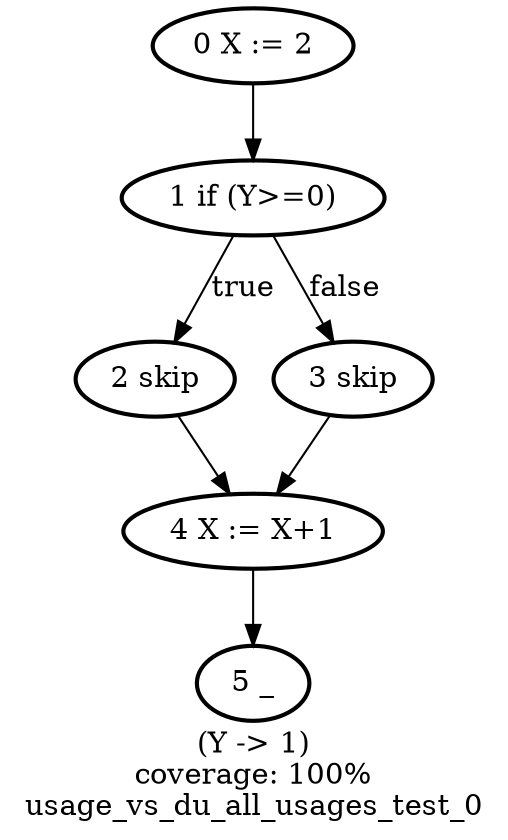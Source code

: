 digraph usage_vs_du_all_usages_test_0 {
	label = "(Y -> 1)
coverage: 100%
usage_vs_du_all_usages_test_0"
	"2 skip" [style = bold]
	"0 X := 2" -> "1 if (Y>=0)"
	"1 if (Y>=0)" -> "2 skip" [label = true]
	"5 _" [style = bold]
	"4 X := X+1" -> "5 _"
	"1 if (Y>=0)" [style = bold]
	"2 skip" -> "4 X := X+1"
	"3 skip" -> "4 X := X+1"
	"0 X := 2" [style = bold]
	"1 if (Y>=0)" -> "3 skip" [label = false]
	"3 skip" [style = bold]
	"4 X := X+1" [style = bold]
}